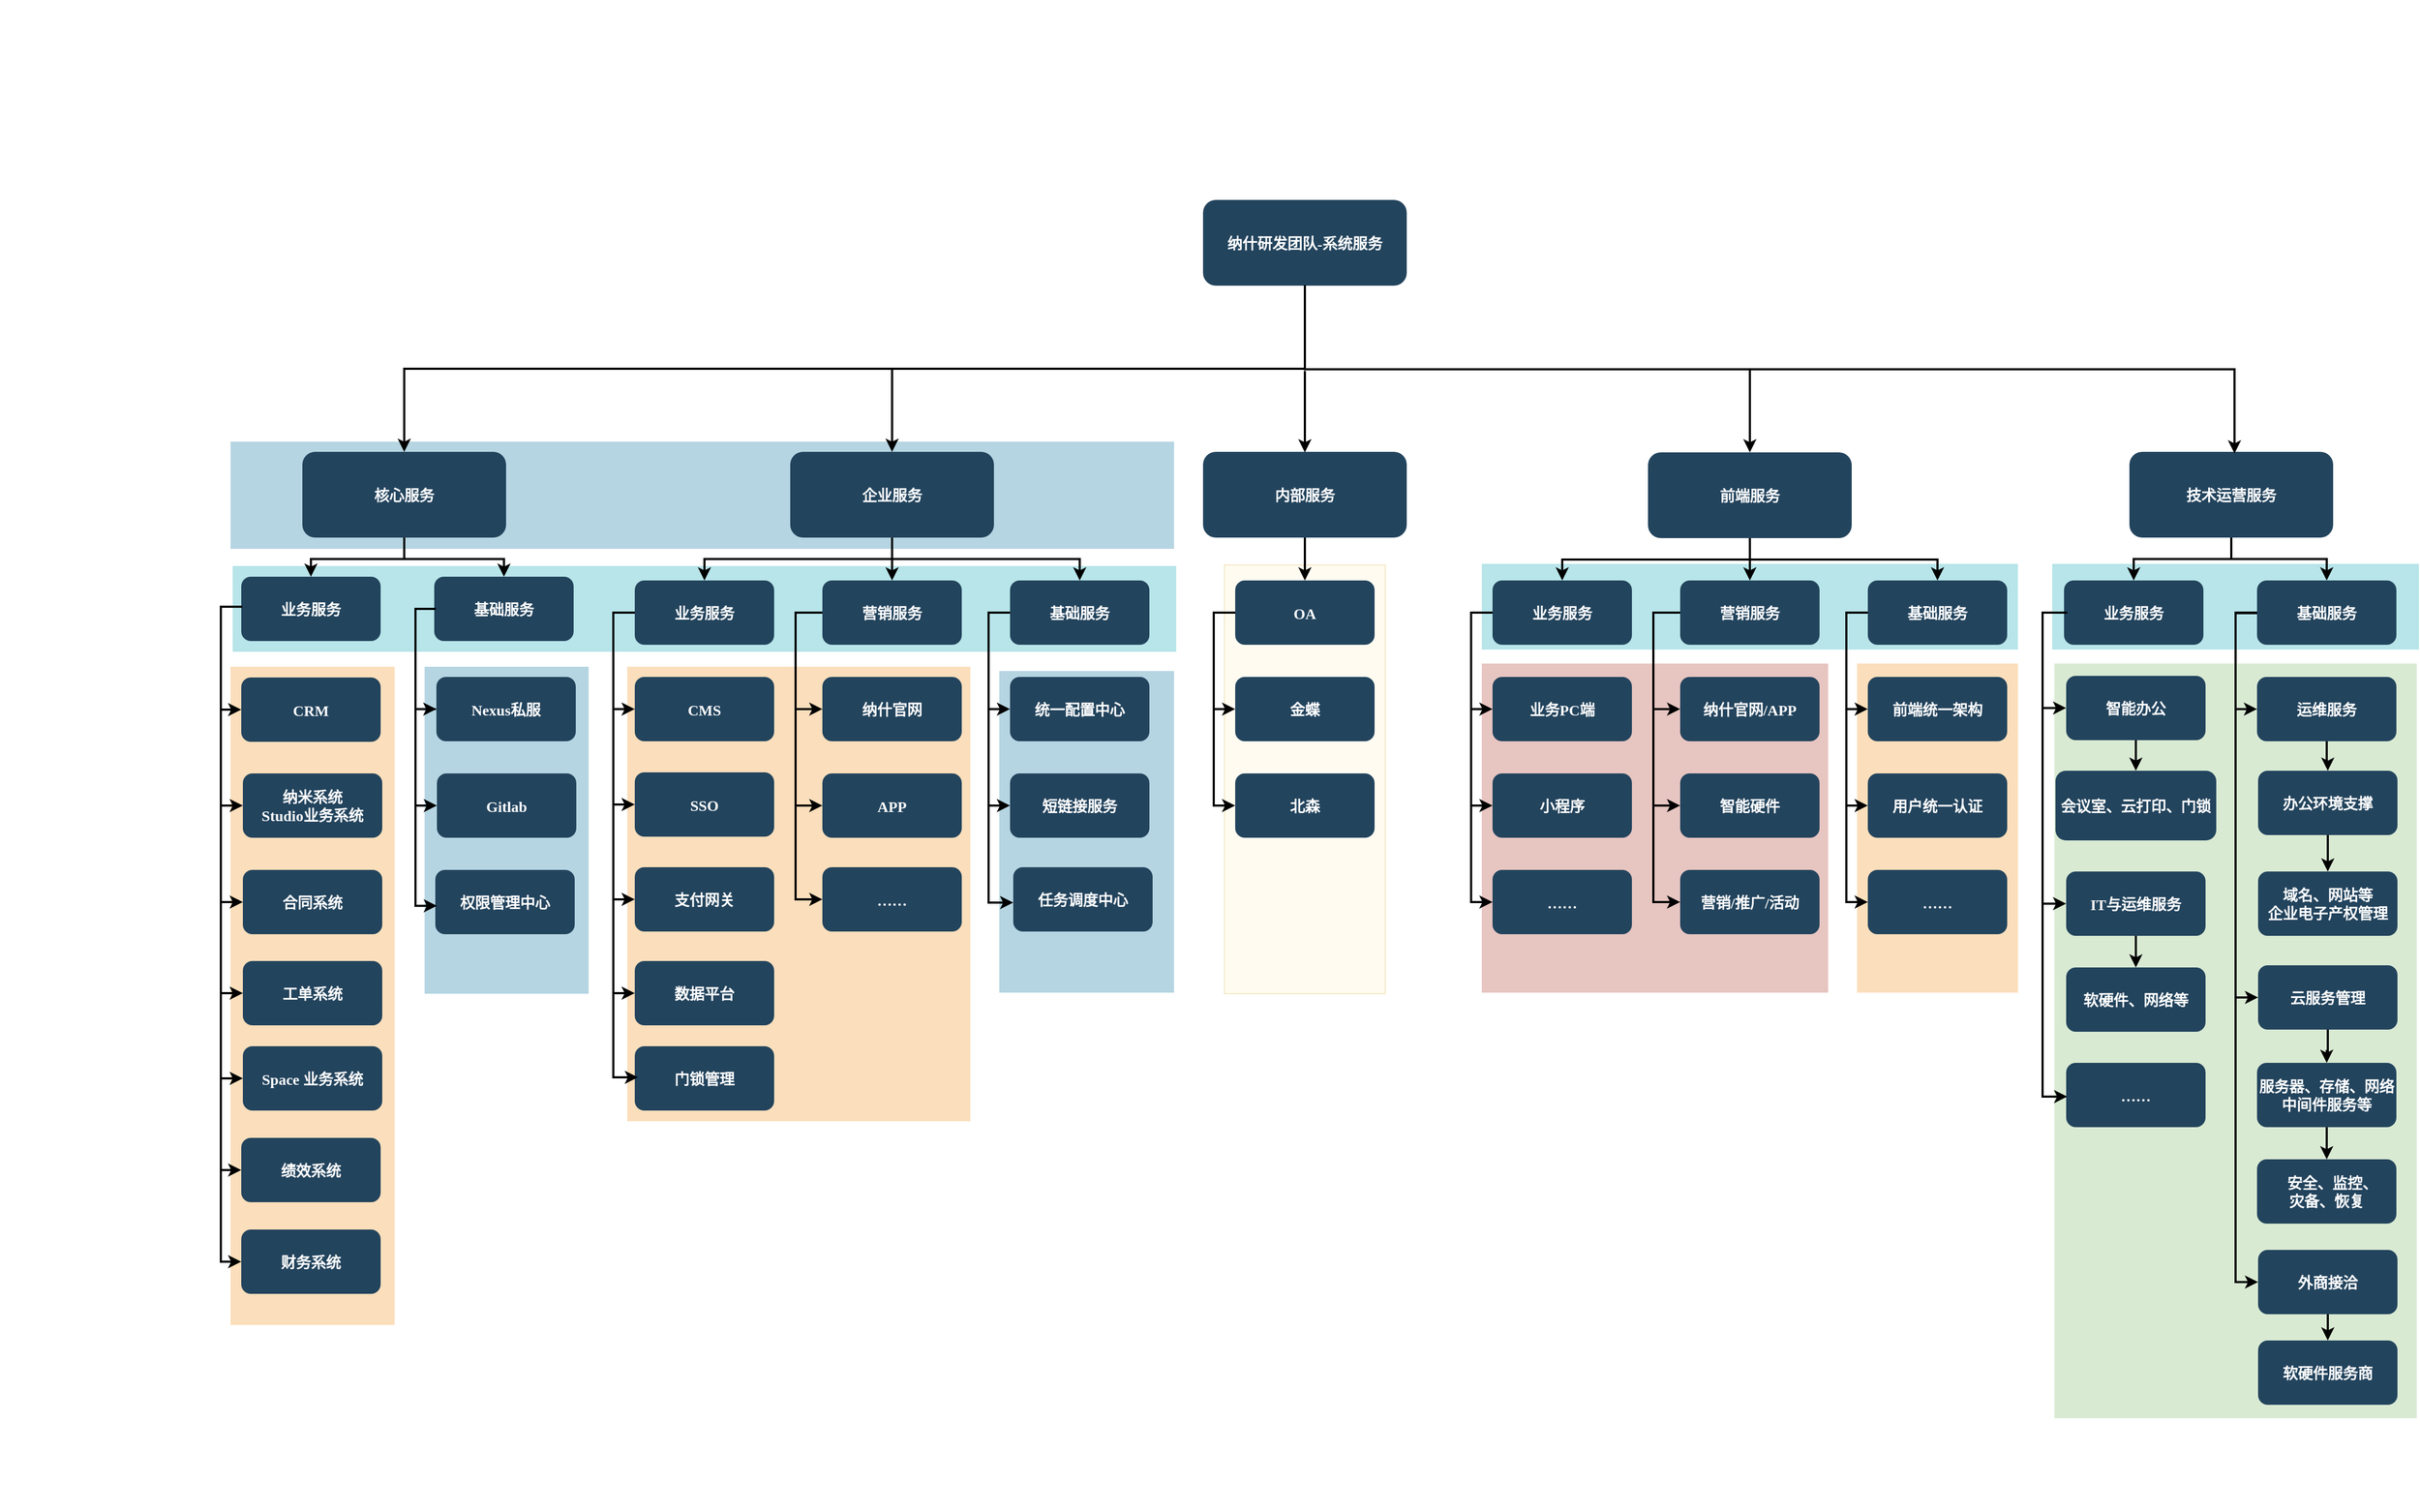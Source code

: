 <mxfile version="12.1.7" type="github" pages="1"><diagram name="Page-1" id="2c0d36ab-eaac-3732-788b-9136903baeff"><mxGraphModel dx="2877.5" dy="1935.5" grid="1" gridSize="10" guides="1" tooltips="1" connect="1" arrows="1" fold="1" page="1" pageScale="1.5" pageWidth="1169" pageHeight="827" background="#ffffff" math="0" shadow="0"><root><mxCell id="0"/><mxCell id="1" parent="0"/><mxCell id="123" value="" style="fillColor=#AE4132;strokeColor=none;opacity=30;" parent="1" vertex="1"><mxGeometry x="1207" y="533" width="323" height="307" as="geometry"/></mxCell><mxCell id="122" value="" style="fillColor=#10739E;strokeColor=none;opacity=30;" parent="1" vertex="1"><mxGeometry x="40" y="326" width="880" height="100" as="geometry"/></mxCell><mxCell id="121" value="" style="fillColor=#F2931E;strokeColor=none;opacity=30;" parent="1" vertex="1"><mxGeometry x="1557" y="533" width="150" height="307" as="geometry"/></mxCell><mxCell id="120" value="" style="fillColor=#fff2cc;strokeColor=#d6b656;opacity=30;" parent="1" vertex="1"><mxGeometry x="967" y="441" width="150" height="400" as="geometry"/></mxCell><mxCell id="118" value="" style="fillColor=#F2931E;strokeColor=none;opacity=30;" parent="1" vertex="1"><mxGeometry x="40" y="536" width="153" height="614" as="geometry"/></mxCell><mxCell id="117" value="" style="fillColor=#F2931E;strokeColor=none;opacity=30;" parent="1" vertex="1"><mxGeometry x="410" y="536" width="320" height="424" as="geometry"/></mxCell><mxCell id="114" value="" style="fillColor=#10739E;strokeColor=none;opacity=30;" parent="1" vertex="1"><mxGeometry x="757" y="540" width="163" height="300" as="geometry"/></mxCell><mxCell id="111" value="" style="fillColor=#D9EAD3;strokeColor=none" parent="1" vertex="1"><mxGeometry x="1741" y="533" width="338" height="704" as="geometry"/></mxCell><mxCell id="110" value="" style="fillColor=#12AAB5;strokeColor=none;opacity=30;" parent="1" vertex="1"><mxGeometry x="1207" y="440" width="500" height="80" as="geometry"/></mxCell><mxCell id="109" value="" style="fillColor=#12AAB5;strokeColor=none;opacity=30;" parent="1" vertex="1"><mxGeometry x="42" y="442" width="880" height="80" as="geometry"/></mxCell><mxCell id="108" value="" style="fillColor=#12AAB5;strokeColor=none;opacity=30;" parent="1" vertex="1"><mxGeometry x="1739" y="440" width="342" height="80" as="geometry"/></mxCell><mxCell id="2" value="纳什研发团队-系统服务" style="rounded=1;fillColor=#23445D;gradientColor=none;strokeColor=none;fontColor=#FFFFFF;fontStyle=1;fontFamily=Tahoma;fontSize=14" parent="1" vertex="1"><mxGeometry x="947" y="100.5" width="190" height="80" as="geometry"/></mxCell><mxCell id="4" value="前端服务" style="rounded=1;fillColor=#23445D;gradientColor=none;strokeColor=none;fontColor=#FFFFFF;fontStyle=1;fontFamily=Tahoma;fontSize=14" parent="1" vertex="1"><mxGeometry x="1362.0" y="336" width="190" height="80" as="geometry"/></mxCell><mxCell id="9" value="" style="edgeStyle=elbowEdgeStyle;elbow=vertical;strokeWidth=2;rounded=0" parent="1" source="2" target="4" edge="1"><mxGeometry x="337" y="215.5" width="100" height="100" as="geometry"><mxPoint x="337" y="315.5" as="sourcePoint"/><mxPoint x="437" y="215.5" as="targetPoint"/></mxGeometry></mxCell><mxCell id="10" value="内部服务" style="rounded=1;fillColor=#23445D;gradientColor=none;strokeColor=none;fontColor=#FFFFFF;fontStyle=1;fontFamily=Tahoma;fontSize=14" parent="1" vertex="1"><mxGeometry x="947" y="335.5" width="190" height="80" as="geometry"/></mxCell><mxCell id="12" value="企业服务" style="rounded=1;fillColor=#23445D;gradientColor=none;strokeColor=none;fontColor=#FFFFFF;fontStyle=1;fontFamily=Tahoma;fontSize=14" parent="1" vertex="1"><mxGeometry x="562.0" y="335.5" width="190" height="80" as="geometry"/></mxCell><mxCell id="6_NMdj25JBLofWKGqe_U-141" style="edgeStyle=orthogonalEdgeStyle;rounded=0;orthogonalLoop=1;jettySize=auto;html=1;entryX=0.5;entryY=0;entryDx=0;entryDy=0;strokeWidth=2;" parent="1" source="13" target="6_NMdj25JBLofWKGqe_U-138" edge="1"><mxGeometry relative="1" as="geometry"/></mxCell><mxCell id="6_NMdj25JBLofWKGqe_U-142" style="edgeStyle=orthogonalEdgeStyle;rounded=0;orthogonalLoop=1;jettySize=auto;html=1;entryX=0.5;entryY=0;entryDx=0;entryDy=0;strokeWidth=2;" parent="1" source="13" target="6_NMdj25JBLofWKGqe_U-139" edge="1"><mxGeometry relative="1" as="geometry"/></mxCell><mxCell id="13" value="核心服务" style="rounded=1;fillColor=#23445D;gradientColor=none;strokeColor=none;fontColor=#FFFFFF;fontStyle=1;fontFamily=Tahoma;fontSize=14" parent="1" vertex="1"><mxGeometry x="107" y="335.5" width="190" height="80" as="geometry"/></mxCell><mxCell id="16" value="CRM" style="rounded=1;fillColor=#23445D;gradientColor=none;strokeColor=none;fontColor=#FFFFFF;fontStyle=1;fontFamily=Tahoma;fontSize=14" parent="1" vertex="1"><mxGeometry x="50" y="546" width="130" height="60" as="geometry"/></mxCell><mxCell id="17" value="纳米系统&#xa;Studio业务系统" style="rounded=1;fillColor=#23445D;gradientColor=none;strokeColor=none;fontColor=#FFFFFF;fontStyle=1;fontFamily=Tahoma;fontSize=14" parent="1" vertex="1"><mxGeometry x="51.5" y="635.5" width="130" height="60" as="geometry"/></mxCell><mxCell id="18" value="合同系统" style="rounded=1;fillColor=#23445D;gradientColor=none;strokeColor=none;fontColor=#FFFFFF;fontStyle=1;fontFamily=Tahoma;fontSize=14" parent="1" vertex="1"><mxGeometry x="51.5" y="725.5" width="130" height="60" as="geometry"/></mxCell><mxCell id="19" value="工单系统" style="rounded=1;fillColor=#23445D;gradientColor=none;strokeColor=none;fontColor=#FFFFFF;fontStyle=1;fontFamily=Tahoma;fontSize=14" parent="1" vertex="1"><mxGeometry x="51.5" y="810.5" width="130" height="60" as="geometry"/></mxCell><mxCell id="20" value="Space 业务系统" style="rounded=1;fillColor=#23445D;gradientColor=none;strokeColor=none;fontColor=#FFFFFF;fontStyle=1;fontFamily=Tahoma;fontSize=14" parent="1" vertex="1"><mxGeometry x="51.5" y="890" width="130" height="60" as="geometry"/></mxCell><mxCell id="25" value="业务服务" style="rounded=1;fillColor=#23445D;gradientColor=none;strokeColor=none;fontColor=#FFFFFF;fontStyle=1;fontFamily=Tahoma;fontSize=14" parent="1" vertex="1"><mxGeometry x="417" y="455.5" width="130" height="60" as="geometry"/></mxCell><mxCell id="26" value="CMS" style="rounded=1;fillColor=#23445D;gradientColor=none;strokeColor=none;fontColor=#FFFFFF;fontStyle=1;fontFamily=Tahoma;fontSize=14" parent="1" vertex="1"><mxGeometry x="417" y="545.5" width="130" height="60" as="geometry"/></mxCell><mxCell id="27" value="SSO" style="rounded=1;fillColor=#23445D;gradientColor=none;strokeColor=none;fontColor=#FFFFFF;fontStyle=1;fontFamily=Tahoma;fontSize=14" parent="1" vertex="1"><mxGeometry x="417" y="634.5" width="130" height="60" as="geometry"/></mxCell><mxCell id="28" value="支付网关" style="rounded=1;fillColor=#23445D;gradientColor=none;strokeColor=none;fontColor=#FFFFFF;fontStyle=1;fontFamily=Tahoma;fontSize=14" parent="1" vertex="1"><mxGeometry x="417" y="723" width="130" height="60" as="geometry"/></mxCell><mxCell id="29" value="营销服务" style="rounded=1;fillColor=#23445D;gradientColor=none;strokeColor=none;fontColor=#FFFFFF;fontStyle=1;fontFamily=Tahoma;fontSize=14" parent="1" vertex="1"><mxGeometry x="592" y="455.5" width="130" height="60" as="geometry"/></mxCell><mxCell id="30" value="纳什官网" style="rounded=1;fillColor=#23445D;gradientColor=none;strokeColor=none;fontColor=#FFFFFF;fontStyle=1;fontFamily=Tahoma;fontSize=14" parent="1" vertex="1"><mxGeometry x="592" y="545.5" width="130" height="60" as="geometry"/></mxCell><mxCell id="31" value="APP" style="rounded=1;fillColor=#23445D;gradientColor=none;strokeColor=none;fontColor=#FFFFFF;fontStyle=1;fontFamily=Tahoma;fontSize=14" parent="1" vertex="1"><mxGeometry x="592" y="635.5" width="130" height="60" as="geometry"/></mxCell><mxCell id="32" value="……" style="rounded=1;fillColor=#23445D;gradientColor=none;strokeColor=none;fontColor=#FFFFFF;fontStyle=1;fontFamily=Tahoma;fontSize=14" parent="1" vertex="1"><mxGeometry x="592" y="723" width="130" height="60" as="geometry"/></mxCell><mxCell id="33" value="基础服务" style="rounded=1;fillColor=#23445D;gradientColor=none;strokeColor=none;fontColor=#FFFFFF;fontStyle=1;fontFamily=Tahoma;fontSize=14" parent="1" vertex="1"><mxGeometry x="767" y="455.5" width="130" height="60" as="geometry"/></mxCell><mxCell id="34" value="统一配置中心" style="rounded=1;fillColor=#23445D;gradientColor=none;strokeColor=none;fontColor=#FFFFFF;fontStyle=1;fontFamily=Tahoma;fontSize=14" parent="1" vertex="1"><mxGeometry x="767" y="545.5" width="130" height="60" as="geometry"/></mxCell><mxCell id="35" value="短链接服务" style="rounded=1;fillColor=#23445D;gradientColor=none;strokeColor=none;fontColor=#FFFFFF;fontStyle=1;fontFamily=Tahoma;fontSize=14" parent="1" vertex="1"><mxGeometry x="767" y="635.5" width="130" height="60" as="geometry"/></mxCell><mxCell id="41" value="OA" style="rounded=1;fillColor=#23445D;gradientColor=none;strokeColor=none;fontColor=#FFFFFF;fontStyle=1;fontFamily=Tahoma;fontSize=14" parent="1" vertex="1"><mxGeometry x="977" y="455.5" width="130" height="60" as="geometry"/></mxCell><mxCell id="42" value="金蝶" style="rounded=1;fillColor=#23445D;gradientColor=none;strokeColor=none;fontColor=#FFFFFF;fontStyle=1;fontFamily=Tahoma;fontSize=14" parent="1" vertex="1"><mxGeometry x="977" y="545.5" width="130" height="60" as="geometry"/></mxCell><mxCell id="43" value="北森" style="rounded=1;fillColor=#23445D;gradientColor=none;strokeColor=none;fontColor=#FFFFFF;fontStyle=1;fontFamily=Tahoma;fontSize=14" parent="1" vertex="1"><mxGeometry x="977" y="635.5" width="130" height="60" as="geometry"/></mxCell><mxCell id="44" value="业务服务" style="rounded=1;fillColor=#23445D;gradientColor=none;strokeColor=none;fontColor=#FFFFFF;fontStyle=1;fontFamily=Tahoma;fontSize=14" parent="1" vertex="1"><mxGeometry x="1217" y="455.5" width="130" height="60" as="geometry"/></mxCell><mxCell id="45" value="业务PC端" style="rounded=1;fillColor=#23445D;gradientColor=none;strokeColor=none;fontColor=#FFFFFF;fontStyle=1;fontFamily=Tahoma;fontSize=14" parent="1" vertex="1"><mxGeometry x="1217" y="545.5" width="130" height="60" as="geometry"/></mxCell><mxCell id="46" value="小程序" style="rounded=1;fillColor=#23445D;gradientColor=none;strokeColor=none;fontColor=#FFFFFF;fontStyle=1;fontFamily=Tahoma;fontSize=14" parent="1" vertex="1"><mxGeometry x="1217" y="635.5" width="130" height="60" as="geometry"/></mxCell><mxCell id="47" value="……" style="rounded=1;fillColor=#23445D;gradientColor=none;strokeColor=none;fontColor=#FFFFFF;fontStyle=1;fontFamily=Tahoma;fontSize=14" parent="1" vertex="1"><mxGeometry x="1217" y="725.5" width="130" height="60" as="geometry"/></mxCell><mxCell id="48" value="营销服务" style="rounded=1;fillColor=#23445D;gradientColor=none;strokeColor=none;fontColor=#FFFFFF;fontStyle=1;fontFamily=Tahoma;fontSize=14" parent="1" vertex="1"><mxGeometry x="1392" y="455.5" width="130" height="60" as="geometry"/></mxCell><mxCell id="49" value="纳什官网/APP" style="rounded=1;fillColor=#23445D;gradientColor=none;strokeColor=none;fontColor=#FFFFFF;fontStyle=1;fontFamily=Tahoma;fontSize=14" parent="1" vertex="1"><mxGeometry x="1392" y="545.5" width="130" height="60" as="geometry"/></mxCell><mxCell id="50" value="智能硬件" style="rounded=1;fillColor=#23445D;gradientColor=none;strokeColor=none;fontColor=#FFFFFF;fontStyle=1;fontFamily=Tahoma;fontSize=14" parent="1" vertex="1"><mxGeometry x="1392" y="635.5" width="130" height="60" as="geometry"/></mxCell><mxCell id="51" value="营销/推广/活动" style="rounded=1;fillColor=#23445D;gradientColor=none;strokeColor=none;fontColor=#FFFFFF;fontStyle=1;fontFamily=Tahoma;fontSize=14" parent="1" vertex="1"><mxGeometry x="1392" y="725.5" width="130" height="60" as="geometry"/></mxCell><mxCell id="52" value="基础服务" style="rounded=1;fillColor=#23445D;gradientColor=none;strokeColor=none;fontColor=#FFFFFF;fontStyle=1;fontFamily=Tahoma;fontSize=14" parent="1" vertex="1"><mxGeometry x="1567" y="455.5" width="130" height="60" as="geometry"/></mxCell><mxCell id="53" value="前端统一架构" style="rounded=1;fillColor=#23445D;gradientColor=none;strokeColor=none;fontColor=#FFFFFF;fontStyle=1;fontFamily=Tahoma;fontSize=14" parent="1" vertex="1"><mxGeometry x="1567" y="545.5" width="130" height="60" as="geometry"/></mxCell><mxCell id="54" value="用户统一认证" style="rounded=1;fillColor=#23445D;gradientColor=none;strokeColor=none;fontColor=#FFFFFF;fontStyle=1;fontFamily=Tahoma;fontSize=14" parent="1" vertex="1"><mxGeometry x="1567" y="635.5" width="130" height="60" as="geometry"/></mxCell><mxCell id="55" value="……" style="rounded=1;fillColor=#23445D;gradientColor=none;strokeColor=none;fontColor=#FFFFFF;fontStyle=1;fontFamily=Tahoma;fontSize=14" parent="1" vertex="1"><mxGeometry x="1567" y="725.5" width="130" height="60" as="geometry"/></mxCell><mxCell id="59" value="" style="edgeStyle=elbowEdgeStyle;elbow=vertical;strokeWidth=2;rounded=0" parent="1" source="2" target="12" edge="1"><mxGeometry x="347" y="225.5" width="100" height="100" as="geometry"><mxPoint x="862.0" y="275.5" as="sourcePoint"/><mxPoint x="1467.0" y="345.5" as="targetPoint"/></mxGeometry></mxCell><mxCell id="61" value="" style="edgeStyle=elbowEdgeStyle;elbow=vertical;strokeWidth=2;rounded=0" parent="1" source="2" target="13" edge="1"><mxGeometry x="-23" y="135.5" width="100" height="100" as="geometry"><mxPoint x="-23" y="235.5" as="sourcePoint"/><mxPoint x="77" y="135.5" as="targetPoint"/></mxGeometry></mxCell><mxCell id="69" value="" style="edgeStyle=elbowEdgeStyle;elbow=horizontal;strokeWidth=2;rounded=0;entryX=0;entryY=0.5;entryDx=0;entryDy=0;" parent="1" target="20" edge="1"><mxGeometry x="-194" y="129" width="100" height="100" as="geometry"><mxPoint x="50" y="480" as="sourcePoint"/><mxPoint x="9.5" y="938" as="targetPoint"/><Array as="points"><mxPoint x="31" y="659"/></Array></mxGeometry></mxCell><mxCell id="70" value="" style="edgeStyle=elbowEdgeStyle;elbow=horizontal;strokeWidth=2;rounded=0" parent="1" source="25" target="26" edge="1"><mxGeometry x="-23" y="135.5" width="100" height="100" as="geometry"><mxPoint x="-23" y="235.5" as="sourcePoint"/><mxPoint x="77" y="135.5" as="targetPoint"/><Array as="points"><mxPoint x="397" y="535.5"/></Array></mxGeometry></mxCell><mxCell id="71" value="" style="edgeStyle=elbowEdgeStyle;elbow=horizontal;strokeWidth=2;rounded=0" parent="1" source="25" target="27" edge="1"><mxGeometry x="-23" y="135.5" width="100" height="100" as="geometry"><mxPoint x="-23" y="235.5" as="sourcePoint"/><mxPoint x="77" y="135.5" as="targetPoint"/><Array as="points"><mxPoint x="397" y="575.5"/></Array></mxGeometry></mxCell><mxCell id="72" value="" style="edgeStyle=elbowEdgeStyle;elbow=horizontal;strokeWidth=2;rounded=0;entryX=0;entryY=0.5;entryDx=0;entryDy=0;" parent="1" source="25" target="6_NMdj25JBLofWKGqe_U-133" edge="1"><mxGeometry x="-23" y="135.5" width="100" height="100" as="geometry"><mxPoint x="-23" y="235.5" as="sourcePoint"/><mxPoint x="77" y="135.5" as="targetPoint"/><Array as="points"><mxPoint x="397" y="615.5"/></Array></mxGeometry></mxCell><mxCell id="73" value="" style="edgeStyle=elbowEdgeStyle;elbow=horizontal;strokeWidth=2;rounded=0" parent="1" source="29" target="30" edge="1"><mxGeometry x="-23" y="135.5" width="100" height="100" as="geometry"><mxPoint x="-23" y="235.5" as="sourcePoint"/><mxPoint x="77" y="135.5" as="targetPoint"/><Array as="points"><mxPoint x="567" y="535.5"/></Array></mxGeometry></mxCell><mxCell id="74" value="" style="edgeStyle=elbowEdgeStyle;elbow=horizontal;strokeWidth=2;rounded=0" parent="1" source="29" target="31" edge="1"><mxGeometry x="-23" y="135.5" width="100" height="100" as="geometry"><mxPoint x="-23" y="235.5" as="sourcePoint"/><mxPoint x="77" y="135.5" as="targetPoint"/><Array as="points"><mxPoint x="567" y="575.5"/></Array></mxGeometry></mxCell><mxCell id="75" value="" style="edgeStyle=elbowEdgeStyle;elbow=horizontal;strokeWidth=2;rounded=0" parent="1" source="29" target="32" edge="1"><mxGeometry x="-23" y="135.5" width="100" height="100" as="geometry"><mxPoint x="-23" y="235.5" as="sourcePoint"/><mxPoint x="77" y="135.5" as="targetPoint"/><Array as="points"><mxPoint x="567" y="615.5"/></Array></mxGeometry></mxCell><mxCell id="76" value="" style="edgeStyle=elbowEdgeStyle;elbow=horizontal;strokeWidth=2;rounded=0" parent="1" source="33" target="34" edge="1"><mxGeometry x="-23" y="135.5" width="100" height="100" as="geometry"><mxPoint x="-23" y="235.5" as="sourcePoint"/><mxPoint x="77" y="135.5" as="targetPoint"/><Array as="points"><mxPoint x="747" y="535.5"/></Array></mxGeometry></mxCell><mxCell id="77" value="" style="edgeStyle=elbowEdgeStyle;elbow=horizontal;strokeWidth=2;rounded=0" parent="1" source="33" target="35" edge="1"><mxGeometry x="-23" y="135.5" width="100" height="100" as="geometry"><mxPoint x="-23" y="235.5" as="sourcePoint"/><mxPoint x="77" y="135.5" as="targetPoint"/><Array as="points"><mxPoint x="747" y="575.5"/></Array></mxGeometry></mxCell><mxCell id="82" value="" style="edgeStyle=elbowEdgeStyle;elbow=horizontal;strokeWidth=2;rounded=0" parent="1" source="41" target="42" edge="1"><mxGeometry x="-23" y="135.5" width="100" height="100" as="geometry"><mxPoint x="-23" y="235.5" as="sourcePoint"/><mxPoint x="77" y="135.5" as="targetPoint"/><Array as="points"><mxPoint x="957" y="535.5"/></Array></mxGeometry></mxCell><mxCell id="83" value="" style="edgeStyle=elbowEdgeStyle;elbow=horizontal;strokeWidth=2;rounded=0" parent="1" source="41" target="43" edge="1"><mxGeometry x="-23" y="135.5" width="100" height="100" as="geometry"><mxPoint x="-23" y="235.5" as="sourcePoint"/><mxPoint x="77" y="135.5" as="targetPoint"/><Array as="points"><mxPoint x="957" y="585.5"/></Array></mxGeometry></mxCell><mxCell id="84" value="" style="edgeStyle=elbowEdgeStyle;elbow=horizontal;strokeWidth=2;rounded=0;entryX=0;entryY=0.5;entryDx=0;entryDy=0;" parent="1" source="44" target="45" edge="1"><mxGeometry x="-23" y="135.5" width="100" height="100" as="geometry"><mxPoint x="-23" y="235.5" as="sourcePoint"/><mxPoint x="77" y="135.5" as="targetPoint"/><Array as="points"><mxPoint x="1197" y="545.5"/></Array></mxGeometry></mxCell><mxCell id="85" value="" style="edgeStyle=elbowEdgeStyle;elbow=horizontal;strokeWidth=2;rounded=0" parent="1" source="44" target="46" edge="1"><mxGeometry x="-23" y="135.5" width="100" height="100" as="geometry"><mxPoint x="-23" y="235.5" as="sourcePoint"/><mxPoint x="77" y="135.5" as="targetPoint"/><Array as="points"><mxPoint x="1197" y="575.5"/></Array></mxGeometry></mxCell><mxCell id="86" value="" style="edgeStyle=elbowEdgeStyle;elbow=horizontal;strokeWidth=2;rounded=0" parent="1" source="44" target="47" edge="1"><mxGeometry x="-23" y="135.5" width="100" height="100" as="geometry"><mxPoint x="-23" y="235.5" as="sourcePoint"/><mxPoint x="77" y="135.5" as="targetPoint"/><Array as="points"><mxPoint x="1197" y="625.5"/></Array></mxGeometry></mxCell><mxCell id="87" value="" style="edgeStyle=elbowEdgeStyle;elbow=horizontal;strokeWidth=2;rounded=0" parent="1" source="48" target="49" edge="1"><mxGeometry x="-23" y="135.5" width="100" height="100" as="geometry"><mxPoint x="-23" y="235.5" as="sourcePoint"/><mxPoint x="77" y="135.5" as="targetPoint"/><Array as="points"><mxPoint x="1367" y="535.5"/></Array></mxGeometry></mxCell><mxCell id="88" value="" style="edgeStyle=elbowEdgeStyle;elbow=horizontal;strokeWidth=2;rounded=0" parent="1" source="48" target="50" edge="1"><mxGeometry x="-23" y="135.5" width="100" height="100" as="geometry"><mxPoint x="-23" y="235.5" as="sourcePoint"/><mxPoint x="77" y="135.5" as="targetPoint"/><Array as="points"><mxPoint x="1367" y="595.5"/></Array></mxGeometry></mxCell><mxCell id="89" value="" style="edgeStyle=elbowEdgeStyle;elbow=horizontal;strokeWidth=2;rounded=0" parent="1" source="48" target="51" edge="1"><mxGeometry x="-23" y="135.5" width="100" height="100" as="geometry"><mxPoint x="-23" y="235.5" as="sourcePoint"/><mxPoint x="77" y="135.5" as="targetPoint"/><Array as="points"><mxPoint x="1367" y="625.5"/></Array></mxGeometry></mxCell><mxCell id="90" value="" style="edgeStyle=elbowEdgeStyle;elbow=horizontal;strokeWidth=2;rounded=0" parent="1" source="52" target="53" edge="1"><mxGeometry x="-23" y="135.5" width="100" height="100" as="geometry"><mxPoint x="-23" y="235.5" as="sourcePoint"/><mxPoint x="77" y="135.5" as="targetPoint"/><Array as="points"><mxPoint x="1547" y="535.5"/></Array></mxGeometry></mxCell><mxCell id="91" value="" style="edgeStyle=elbowEdgeStyle;elbow=horizontal;strokeWidth=2;rounded=0" parent="1" source="52" target="54" edge="1"><mxGeometry x="-23" y="135.5" width="100" height="100" as="geometry"><mxPoint x="-23" y="235.5" as="sourcePoint"/><mxPoint x="77" y="135.5" as="targetPoint"/><Array as="points"><mxPoint x="1547" y="575.5"/></Array></mxGeometry></mxCell><mxCell id="92" value="" style="edgeStyle=elbowEdgeStyle;elbow=horizontal;strokeWidth=2;rounded=0" parent="1" source="52" target="55" edge="1"><mxGeometry x="-23" y="135.5" width="100" height="100" as="geometry"><mxPoint x="-23" y="235.5" as="sourcePoint"/><mxPoint x="77" y="135.5" as="targetPoint"/><Array as="points"><mxPoint x="1547" y="625.5"/></Array></mxGeometry></mxCell><mxCell id="100" value="" style="edgeStyle=elbowEdgeStyle;elbow=vertical;strokeWidth=2;rounded=0" parent="1" source="12" target="25" edge="1"><mxGeometry x="-23" y="135.5" width="100" height="100" as="geometry"><mxPoint x="-23" y="235.5" as="sourcePoint"/><mxPoint x="77" y="135.5" as="targetPoint"/></mxGeometry></mxCell><mxCell id="101" value="" style="edgeStyle=elbowEdgeStyle;elbow=vertical;strokeWidth=2;rounded=0" parent="1" source="12" target="29" edge="1"><mxGeometry x="-23" y="135.5" width="100" height="100" as="geometry"><mxPoint x="-23" y="235.5" as="sourcePoint"/><mxPoint x="77" y="135.5" as="targetPoint"/></mxGeometry></mxCell><mxCell id="102" value="" style="edgeStyle=elbowEdgeStyle;elbow=vertical;strokeWidth=2;rounded=0" parent="1" source="12" target="33" edge="1"><mxGeometry x="-23" y="135.5" width="100" height="100" as="geometry"><mxPoint x="-23" y="235.5" as="sourcePoint"/><mxPoint x="77" y="135.5" as="targetPoint"/></mxGeometry></mxCell><mxCell id="103" value="" style="edgeStyle=elbowEdgeStyle;elbow=vertical;strokeWidth=2;rounded=0" parent="1" source="10" target="41" edge="1"><mxGeometry x="-23" y="135.5" width="100" height="100" as="geometry"><mxPoint x="-23" y="235.5" as="sourcePoint"/><mxPoint x="77" y="135.5" as="targetPoint"/></mxGeometry></mxCell><mxCell id="104" value="" style="edgeStyle=elbowEdgeStyle;elbow=vertical;strokeWidth=2;rounded=0" parent="1" source="4" target="48" edge="1"><mxGeometry x="-23" y="135.5" width="100" height="100" as="geometry"><mxPoint x="-23" y="235.5" as="sourcePoint"/><mxPoint x="77" y="135.5" as="targetPoint"/></mxGeometry></mxCell><mxCell id="105" value="" style="edgeStyle=elbowEdgeStyle;elbow=vertical;strokeWidth=2;rounded=0" parent="1" source="4" target="44" edge="1"><mxGeometry x="-23" y="135.5" width="100" height="100" as="geometry"><mxPoint x="-23" y="235.5" as="sourcePoint"/><mxPoint x="77" y="135.5" as="targetPoint"/></mxGeometry></mxCell><mxCell id="106" value="" style="edgeStyle=elbowEdgeStyle;elbow=vertical;strokeWidth=2;rounded=0" parent="1" source="4" target="52" edge="1"><mxGeometry x="-23" y="135.5" width="100" height="100" as="geometry"><mxPoint x="-23" y="235.5" as="sourcePoint"/><mxPoint x="77" y="135.5" as="targetPoint"/></mxGeometry></mxCell><mxCell id="6_NMdj25JBLofWKGqe_U-128" value="" style="edgeStyle=elbowEdgeStyle;elbow=vertical;strokeWidth=2;rounded=0;" parent="1" edge="1"><mxGeometry x="357" y="235.5" width="100" height="100" as="geometry"><mxPoint x="1042" y="260" as="sourcePoint"/><mxPoint x="1042" y="336" as="targetPoint"/></mxGeometry></mxCell><mxCell id="6_NMdj25JBLofWKGqe_U-183" style="edgeStyle=orthogonalEdgeStyle;rounded=0;orthogonalLoop=1;jettySize=auto;html=1;exitX=0.5;exitY=1;exitDx=0;exitDy=0;entryX=0.5;entryY=0;entryDx=0;entryDy=0;strokeWidth=2;" parent="1" source="6_NMdj25JBLofWKGqe_U-130" target="6_NMdj25JBLofWKGqe_U-181" edge="1"><mxGeometry relative="1" as="geometry"/></mxCell><mxCell id="6_NMdj25JBLofWKGqe_U-184" style="edgeStyle=orthogonalEdgeStyle;rounded=0;orthogonalLoop=1;jettySize=auto;html=1;entryX=0.5;entryY=0;entryDx=0;entryDy=0;strokeWidth=2;" parent="1" source="6_NMdj25JBLofWKGqe_U-130" target="6_NMdj25JBLofWKGqe_U-182" edge="1"><mxGeometry relative="1" as="geometry"/></mxCell><mxCell id="6_NMdj25JBLofWKGqe_U-130" value="技术运营服务" style="rounded=1;fillColor=#23445D;gradientColor=none;strokeColor=none;fontColor=#FFFFFF;fontStyle=1;fontFamily=Tahoma;fontSize=14" parent="1" vertex="1"><mxGeometry x="1811.0" y="335.5" width="190" height="80" as="geometry"/></mxCell><mxCell id="6_NMdj25JBLofWKGqe_U-132" value="绩效系统" style="rounded=1;fillColor=#23445D;gradientColor=none;strokeColor=none;fontColor=#FFFFFF;fontStyle=1;fontFamily=Tahoma;fontSize=14" parent="1" vertex="1"><mxGeometry x="50" y="975.5" width="130" height="60" as="geometry"/></mxCell><mxCell id="6_NMdj25JBLofWKGqe_U-133" value="数据平台" style="rounded=1;fillColor=#23445D;gradientColor=none;strokeColor=none;fontColor=#FFFFFF;fontStyle=1;fontFamily=Tahoma;fontSize=14" parent="1" vertex="1"><mxGeometry x="417" y="810.5" width="130" height="60" as="geometry"/></mxCell><mxCell id="6_NMdj25JBLofWKGqe_U-135" value="" style="edgeStyle=elbowEdgeStyle;elbow=horizontal;strokeWidth=2;rounded=0;entryX=0;entryY=0.5;entryDx=0;entryDy=0;" parent="1" target="28" edge="1"><mxGeometry x="-23" y="135.5" width="100" height="100" as="geometry"><mxPoint x="397" y="490" as="sourcePoint"/><mxPoint x="417" y="575.5" as="targetPoint"/><Array as="points"><mxPoint x="397" y="535.5"/></Array></mxGeometry></mxCell><mxCell id="6_NMdj25JBLofWKGqe_U-138" value="业务服务" style="rounded=1;fillColor=#23445D;gradientColor=none;strokeColor=none;fontColor=#FFFFFF;fontStyle=1;fontFamily=Tahoma;fontSize=14" parent="1" vertex="1"><mxGeometry x="50" y="452" width="130" height="60" as="geometry"/></mxCell><mxCell id="6_NMdj25JBLofWKGqe_U-139" value="基础服务" style="rounded=1;fillColor=#23445D;gradientColor=none;strokeColor=none;fontColor=#FFFFFF;fontStyle=1;fontFamily=Tahoma;fontSize=14" parent="1" vertex="1"><mxGeometry x="230" y="452" width="130" height="60" as="geometry"/></mxCell><mxCell id="6_NMdj25JBLofWKGqe_U-140" value="" style="fillColor=#10739E;strokeColor=none;opacity=30;" parent="1" vertex="1"><mxGeometry x="221" y="536" width="153" height="305" as="geometry"/></mxCell><mxCell id="6_NMdj25JBLofWKGqe_U-146" value="Nexus私服" style="rounded=1;fillColor=#23445D;gradientColor=none;strokeColor=none;fontColor=#FFFFFF;fontStyle=1;fontFamily=Tahoma;fontSize=14" parent="1" vertex="1"><mxGeometry x="232" y="545.5" width="130" height="60" as="geometry"/></mxCell><mxCell id="6_NMdj25JBLofWKGqe_U-147" value="Gitlab" style="rounded=1;fillColor=#23445D;gradientColor=none;strokeColor=none;fontColor=#FFFFFF;fontStyle=1;fontFamily=Tahoma;fontSize=14" parent="1" vertex="1"><mxGeometry x="232.5" y="635.5" width="130" height="60" as="geometry"/></mxCell><mxCell id="6_NMdj25JBLofWKGqe_U-148" value="门锁管理" style="rounded=1;fillColor=#23445D;gradientColor=none;strokeColor=none;fontColor=#FFFFFF;fontStyle=1;fontFamily=Tahoma;fontSize=14" parent="1" vertex="1"><mxGeometry x="417" y="890" width="130" height="60" as="geometry"/></mxCell><mxCell id="6_NMdj25JBLofWKGqe_U-150" value="" style="edgeStyle=elbowEdgeStyle;elbow=horizontal;strokeWidth=2;rounded=0;" parent="1" edge="1"><mxGeometry x="-16" y="144.5" width="100" height="100" as="geometry"><mxPoint x="397" y="486" as="sourcePoint"/><mxPoint x="420" y="919" as="targetPoint"/><Array as="points"><mxPoint x="397" y="619"/><mxPoint x="404" y="624.5"/></Array></mxGeometry></mxCell><mxCell id="6_NMdj25JBLofWKGqe_U-154" value="" style="edgeStyle=elbowEdgeStyle;elbow=horizontal;strokeWidth=2;rounded=0;entryX=0;entryY=0.5;entryDx=0;entryDy=0;" parent="1" target="19" edge="1"><mxGeometry x="-202" y="85.5" width="100" height="100" as="geometry"><mxPoint x="51" y="480" as="sourcePoint"/><mxPoint x="9.5" y="848" as="targetPoint"/><Array as="points"><mxPoint x="31" y="464.5"/><mxPoint x="61" y="744.5"/><mxPoint x="-8" y="424.5"/><mxPoint x="23" y="744.5"/><mxPoint x="23" y="615.5"/></Array></mxGeometry></mxCell><mxCell id="6_NMdj25JBLofWKGqe_U-156" value="" style="edgeStyle=elbowEdgeStyle;elbow=horizontal;strokeWidth=2;rounded=0;entryX=0;entryY=0.5;entryDx=0;entryDy=0;" parent="1" target="18" edge="1"><mxGeometry x="-202" y="129" width="100" height="100" as="geometry"><mxPoint x="40" y="480" as="sourcePoint"/><mxPoint x="9.5" y="758" as="targetPoint"/><Array as="points"><mxPoint x="31" y="778"/><mxPoint x="31" y="508"/><mxPoint x="61" y="788"/><mxPoint x="-8" y="468"/><mxPoint x="23" y="788"/><mxPoint x="23" y="659"/></Array></mxGeometry></mxCell><mxCell id="6_NMdj25JBLofWKGqe_U-157" value="" style="edgeStyle=elbowEdgeStyle;elbow=horizontal;strokeWidth=2;rounded=0;entryX=0;entryY=0.5;entryDx=0;entryDy=0;" parent="1" target="6_NMdj25JBLofWKGqe_U-132" edge="1"><mxGeometry x="-202" y="129" width="100" height="100" as="geometry"><mxPoint x="40" y="480" as="sourcePoint"/><mxPoint x="9.5" y="1023" as="targetPoint"/><Array as="points"><mxPoint x="31" y="778"/><mxPoint x="31" y="508"/><mxPoint x="61" y="788"/><mxPoint x="-8" y="468"/><mxPoint x="23" y="788"/><mxPoint x="23" y="659"/></Array></mxGeometry></mxCell><mxCell id="6_NMdj25JBLofWKGqe_U-158" value="" style="edgeStyle=elbowEdgeStyle;elbow=horizontal;strokeWidth=2;rounded=0;entryX=0;entryY=0.5;entryDx=0;entryDy=0;" parent="1" target="17" edge="1"><mxGeometry x="-202" y="128.5" width="100" height="100" as="geometry"><mxPoint x="31" y="480" as="sourcePoint"/><mxPoint x="9.5" y="668" as="targetPoint"/><Array as="points"><mxPoint x="31" y="480"/><mxPoint x="31" y="480"/><mxPoint x="31" y="777.5"/><mxPoint x="31" y="507.5"/><mxPoint x="61" y="787.5"/><mxPoint x="-8" y="467.5"/><mxPoint x="23" y="787.5"/><mxPoint x="23" y="658.5"/></Array></mxGeometry></mxCell><mxCell id="6_NMdj25JBLofWKGqe_U-163" value="" style="edgeStyle=elbowEdgeStyle;elbow=horizontal;strokeWidth=2;rounded=0;entryX=0;entryY=0.5;entryDx=0;entryDy=0;" parent="1" target="16" edge="1"><mxGeometry x="-202" y="128.5" width="100" height="100" as="geometry"><mxPoint x="31" y="480" as="sourcePoint"/><mxPoint x="9.5" y="578" as="targetPoint"/><Array as="points"><mxPoint x="31" y="777.5"/><mxPoint x="31" y="507.5"/><mxPoint x="61" y="787.5"/><mxPoint x="-8" y="467.5"/><mxPoint x="23" y="787.5"/><mxPoint x="23" y="658.5"/></Array></mxGeometry></mxCell><mxCell id="6_NMdj25JBLofWKGqe_U-168" value="" style="edgeStyle=elbowEdgeStyle;elbow=horizontal;strokeWidth=2;rounded=0;entryX=0;entryY=0.5;entryDx=0;entryDy=0;" parent="1" target="6_NMdj25JBLofWKGqe_U-147" edge="1"><mxGeometry x="-20.5" y="130.5" width="100" height="100" as="geometry"><mxPoint x="231.5" y="482" as="sourcePoint"/><mxPoint x="232" y="672" as="targetPoint"/><Array as="points"><mxPoint x="212.5" y="779.5"/><mxPoint x="212.5" y="509.5"/><mxPoint x="242.5" y="789.5"/><mxPoint x="173.5" y="469.5"/><mxPoint x="204.5" y="789.5"/><mxPoint x="204.5" y="660.5"/></Array></mxGeometry></mxCell><mxCell id="6_NMdj25JBLofWKGqe_U-169" value="" style="edgeStyle=elbowEdgeStyle;elbow=horizontal;strokeWidth=2;rounded=0;entryX=0;entryY=0.5;entryDx=0;entryDy=0;" parent="1" target="6_NMdj25JBLofWKGqe_U-146" edge="1"><mxGeometry x="-20.5" y="130.5" width="100" height="100" as="geometry"><mxPoint x="212.5" y="482" as="sourcePoint"/><mxPoint x="240" y="590" as="targetPoint"/><Array as="points"><mxPoint x="212.5" y="779.5"/><mxPoint x="212.5" y="509.5"/><mxPoint x="242.5" y="789.5"/><mxPoint x="173.5" y="469.5"/><mxPoint x="204.5" y="789.5"/><mxPoint x="204.5" y="660.5"/></Array></mxGeometry></mxCell><mxCell id="6_NMdj25JBLofWKGqe_U-171" value="财务系统" style="rounded=1;fillColor=#23445D;gradientColor=none;strokeColor=none;fontColor=#FFFFFF;fontStyle=1;fontFamily=Tahoma;fontSize=14" parent="1" vertex="1"><mxGeometry x="50" y="1061" width="130" height="60" as="geometry"/></mxCell><mxCell id="6_NMdj25JBLofWKGqe_U-172" value="" style="edgeStyle=elbowEdgeStyle;elbow=horizontal;strokeWidth=2;rounded=0;entryX=0;entryY=0.5;entryDx=0;entryDy=0;" parent="1" edge="1"><mxGeometry x="-202" y="214" width="100" height="100" as="geometry"><mxPoint x="40" y="480" as="sourcePoint"/><mxPoint x="50" y="1091" as="targetPoint"/><Array as="points"><mxPoint x="31" y="863"/><mxPoint x="31" y="593"/><mxPoint x="61" y="873"/><mxPoint x="-8" y="553"/><mxPoint x="23" y="873"/><mxPoint x="23" y="744"/></Array></mxGeometry></mxCell><mxCell id="6_NMdj25JBLofWKGqe_U-173" value="任务调度中心" style="rounded=1;fillColor=#23445D;gradientColor=none;strokeColor=none;fontColor=#FFFFFF;fontStyle=1;fontFamily=Tahoma;fontSize=14" parent="1" vertex="1"><mxGeometry x="770" y="723" width="130" height="60" as="geometry"/></mxCell><mxCell id="6_NMdj25JBLofWKGqe_U-174" value="" style="edgeStyle=elbowEdgeStyle;elbow=horizontal;strokeWidth=2;rounded=0;exitX=0;exitY=0.5;exitDx=0;exitDy=0;" parent="1" source="33" edge="1"><mxGeometry x="-23" y="225.5" width="100" height="100" as="geometry"><mxPoint x="767" y="575.5" as="sourcePoint"/><mxPoint x="770" y="756" as="targetPoint"/><Array as="points"><mxPoint x="747" y="665.5"/></Array></mxGeometry></mxCell><mxCell id="6_NMdj25JBLofWKGqe_U-181" value="业务服务" style="rounded=1;fillColor=#23445D;gradientColor=none;strokeColor=none;fontColor=#FFFFFF;fontStyle=1;fontFamily=Tahoma;fontSize=14" parent="1" vertex="1"><mxGeometry x="1750" y="455.5" width="130" height="60" as="geometry"/></mxCell><mxCell id="6_NMdj25JBLofWKGqe_U-182" value="基础服务" style="rounded=1;fillColor=#23445D;gradientColor=none;strokeColor=none;fontColor=#FFFFFF;fontStyle=1;fontFamily=Tahoma;fontSize=14" parent="1" vertex="1"><mxGeometry x="1930" y="455.5" width="130" height="60" as="geometry"/></mxCell><mxCell id="6_NMdj25JBLofWKGqe_U-214" value="" style="edgeStyle=orthogonalEdgeStyle;rounded=0;orthogonalLoop=1;jettySize=auto;html=1;strokeWidth=2;" parent="1" source="6_NMdj25JBLofWKGqe_U-185" target="6_NMdj25JBLofWKGqe_U-213" edge="1"><mxGeometry relative="1" as="geometry"/></mxCell><mxCell id="6_NMdj25JBLofWKGqe_U-185" value="运维服务" style="rounded=1;fillColor=#23445D;gradientColor=none;strokeColor=none;fontColor=#FFFFFF;fontStyle=1;fontFamily=Tahoma;fontSize=14" parent="1" vertex="1"><mxGeometry x="1930" y="545.5" width="130" height="60" as="geometry"/></mxCell><mxCell id="6_NMdj25JBLofWKGqe_U-216" value="" style="edgeStyle=orthogonalEdgeStyle;rounded=0;orthogonalLoop=1;jettySize=auto;html=1;strokeWidth=2;" parent="1" source="6_NMdj25JBLofWKGqe_U-213" target="6_NMdj25JBLofWKGqe_U-215" edge="1"><mxGeometry relative="1" as="geometry"/></mxCell><mxCell id="6_NMdj25JBLofWKGqe_U-213" value="办公环境支撑" style="rounded=1;fillColor=#23445D;gradientColor=none;strokeColor=none;fontColor=#FFFFFF;fontStyle=1;fontFamily=Tahoma;fontSize=14" parent="1" vertex="1"><mxGeometry x="1931" y="633" width="130" height="60" as="geometry"/></mxCell><mxCell id="6_NMdj25JBLofWKGqe_U-215" value="域名、网站等&#xa;企业电子产权管理" style="rounded=1;fillColor=#23445D;gradientColor=none;strokeColor=none;fontColor=#FFFFFF;fontStyle=1;fontFamily=Tahoma;fontSize=14" parent="1" vertex="1"><mxGeometry x="1931" y="727" width="130" height="60" as="geometry"/></mxCell><mxCell id="6_NMdj25JBLofWKGqe_U-205" value="" style="edgeStyle=orthogonalEdgeStyle;rounded=0;orthogonalLoop=1;jettySize=auto;html=1;strokeWidth=2;" parent="1" source="6_NMdj25JBLofWKGqe_U-186" target="6_NMdj25JBLofWKGqe_U-187" edge="1"><mxGeometry relative="1" as="geometry"/></mxCell><mxCell id="6_NMdj25JBLofWKGqe_U-186" value="云服务管理" style="rounded=1;fillColor=#23445D;gradientColor=none;strokeColor=none;fontColor=#FFFFFF;fontStyle=1;fontFamily=Tahoma;fontSize=14" parent="1" vertex="1"><mxGeometry x="1931" y="814.5" width="130" height="60" as="geometry"/></mxCell><mxCell id="6_NMdj25JBLofWKGqe_U-206" value="" style="edgeStyle=orthogonalEdgeStyle;rounded=0;orthogonalLoop=1;jettySize=auto;html=1;strokeWidth=2;" parent="1" source="6_NMdj25JBLofWKGqe_U-187" target="6_NMdj25JBLofWKGqe_U-188" edge="1"><mxGeometry relative="1" as="geometry"/></mxCell><mxCell id="6_NMdj25JBLofWKGqe_U-187" value="服务器、存储、网络&#xa;中间件服务等" style="rounded=1;fillColor=#23445D;gradientColor=none;strokeColor=none;fontColor=#FFFFFF;fontStyle=1;fontFamily=Tahoma;fontSize=14" parent="1" vertex="1"><mxGeometry x="1930" y="905.5" width="130" height="60" as="geometry"/></mxCell><mxCell id="6_NMdj25JBLofWKGqe_U-188" value="   安全、监控、&#xa;灾备、恢复" style="rounded=1;fillColor=#23445D;gradientColor=none;strokeColor=none;fontColor=#FFFFFF;fontStyle=1;fontFamily=Tahoma;fontSize=14" parent="1" vertex="1"><mxGeometry x="1930" y="995.5" width="130" height="60" as="geometry"/></mxCell><mxCell id="6_NMdj25JBLofWKGqe_U-209" value="" style="edgeStyle=orthogonalEdgeStyle;rounded=0;orthogonalLoop=1;jettySize=auto;html=1;strokeWidth=2;" parent="1" source="6_NMdj25JBLofWKGqe_U-189" target="6_NMdj25JBLofWKGqe_U-208" edge="1"><mxGeometry relative="1" as="geometry"/></mxCell><mxCell id="6_NMdj25JBLofWKGqe_U-189" value="外商接洽" style="rounded=1;fillColor=#23445D;gradientColor=none;strokeColor=none;fontColor=#FFFFFF;fontStyle=1;fontFamily=Tahoma;fontSize=14" parent="1" vertex="1"><mxGeometry x="1931" y="1080" width="130" height="60" as="geometry"/></mxCell><mxCell id="6_NMdj25JBLofWKGqe_U-190" value="" style="edgeStyle=elbowEdgeStyle;elbow=horizontal;strokeWidth=2;rounded=0;entryX=0;entryY=0.5;entryDx=0;entryDy=0;exitX=0;exitY=0.5;exitDx=0;exitDy=0;" parent="1" source="6_NMdj25JBLofWKGqe_U-182" target="6_NMdj25JBLofWKGqe_U-189" edge="1"><mxGeometry x="341" y="336.5" width="100" height="100" as="geometry"><mxPoint x="1931" y="686.5" as="sourcePoint"/><mxPoint x="1931" y="1226.5" as="targetPoint"/><Array as="points"><mxPoint x="1910" y="910"/><mxPoint x="1911" y="966.5"/></Array></mxGeometry></mxCell><mxCell id="6_NMdj25JBLofWKGqe_U-197" value="" style="edgeStyle=orthogonalEdgeStyle;rounded=0;orthogonalLoop=1;jettySize=auto;html=1;strokeWidth=2;" parent="1" source="6_NMdj25JBLofWKGqe_U-191" target="6_NMdj25JBLofWKGqe_U-192" edge="1"><mxGeometry relative="1" as="geometry"/></mxCell><mxCell id="6_NMdj25JBLofWKGqe_U-191" value="智能办公" style="rounded=1;fillColor=#23445D;gradientColor=none;strokeColor=none;fontColor=#FFFFFF;fontStyle=1;fontFamily=Tahoma;fontSize=14" parent="1" vertex="1"><mxGeometry x="1752" y="544.5" width="130" height="60" as="geometry"/></mxCell><mxCell id="6_NMdj25JBLofWKGqe_U-192" value="会议室、云打印、门锁" style="rounded=1;fillColor=#23445D;gradientColor=none;strokeColor=none;fontColor=#FFFFFF;fontStyle=1;fontFamily=Tahoma;fontSize=14" parent="1" vertex="1"><mxGeometry x="1742" y="633" width="150" height="65" as="geometry"/></mxCell><mxCell id="6_NMdj25JBLofWKGqe_U-203" value="" style="edgeStyle=orthogonalEdgeStyle;rounded=0;orthogonalLoop=1;jettySize=auto;html=1;strokeWidth=2;" parent="1" source="6_NMdj25JBLofWKGqe_U-193" target="6_NMdj25JBLofWKGqe_U-194" edge="1"><mxGeometry relative="1" as="geometry"/></mxCell><mxCell id="6_NMdj25JBLofWKGqe_U-193" value="IT与运维服务" style="rounded=1;fillColor=#23445D;gradientColor=none;strokeColor=none;fontColor=#FFFFFF;fontStyle=1;fontFamily=Tahoma;fontSize=14" parent="1" vertex="1"><mxGeometry x="1752" y="727.0" width="130" height="60" as="geometry"/></mxCell><mxCell id="6_NMdj25JBLofWKGqe_U-194" value="软硬件、网络等" style="rounded=1;fillColor=#23445D;gradientColor=none;strokeColor=none;fontColor=#FFFFFF;fontStyle=1;fontFamily=Tahoma;fontSize=14" parent="1" vertex="1"><mxGeometry x="1752" y="816.5" width="130" height="60" as="geometry"/></mxCell><mxCell id="6_NMdj25JBLofWKGqe_U-196" value="" style="edgeStyle=elbowEdgeStyle;elbow=horizontal;strokeWidth=2;rounded=0;entryX=0;entryY=0.5;entryDx=0;entryDy=0;" parent="1" target="6_NMdj25JBLofWKGqe_U-193" edge="1"><mxGeometry x="160" y="135.5" width="100" height="100" as="geometry"><mxPoint x="1750" y="485.5" as="sourcePoint"/><mxPoint x="1750" y="1025.5" as="targetPoint"/><Array as="points"><mxPoint x="1730" y="765.5"/></Array></mxGeometry></mxCell><mxCell id="6_NMdj25JBLofWKGqe_U-202" value="" style="edgeStyle=elbowEdgeStyle;elbow=horizontal;strokeWidth=2;rounded=0;entryX=0;entryY=0.5;entryDx=0;entryDy=0;" parent="1" target="6_NMdj25JBLofWKGqe_U-191" edge="1"><mxGeometry x="163" y="135.5" width="100" height="100" as="geometry"><mxPoint x="1753" y="485.5" as="sourcePoint"/><mxPoint x="1753" y="1025.5" as="targetPoint"/><Array as="points"><mxPoint x="1730" y="530"/></Array></mxGeometry></mxCell><mxCell id="6_NMdj25JBLofWKGqe_U-208" value="软硬件服务商" style="rounded=1;fillColor=#23445D;gradientColor=none;strokeColor=none;fontColor=#FFFFFF;fontStyle=1;fontFamily=Tahoma;fontSize=14" parent="1" vertex="1"><mxGeometry x="1931" y="1164.5" width="130" height="60" as="geometry"/></mxCell><mxCell id="6_NMdj25JBLofWKGqe_U-210" value="" style="edgeStyle=elbowEdgeStyle;elbow=horizontal;strokeWidth=2;rounded=0;entryX=0;entryY=0.5;entryDx=0;entryDy=0;" parent="1" target="6_NMdj25JBLofWKGqe_U-185" edge="1"><mxGeometry x="350" y="-92" width="100" height="100" as="geometry"><mxPoint x="1930" y="486" as="sourcePoint"/><mxPoint x="1940" y="708.5" as="targetPoint"/><Array as="points"><mxPoint x="1910" y="530"/><mxPoint x="1920" y="538"/></Array></mxGeometry></mxCell><mxCell id="6_NMdj25JBLofWKGqe_U-211" value="" style="edgeStyle=elbowEdgeStyle;elbow=horizontal;strokeWidth=2;rounded=0;entryX=0;entryY=0.5;entryDx=0;entryDy=0;exitX=0;exitY=0.5;exitDx=0;exitDy=0;" parent="1" source="6_NMdj25JBLofWKGqe_U-182" target="6_NMdj25JBLofWKGqe_U-186" edge="1"><mxGeometry x="340" y="-129" width="100" height="100" as="geometry"><mxPoint x="1930" y="490" as="sourcePoint"/><mxPoint x="1930" y="671.5" as="targetPoint"/><Array as="points"><mxPoint x="1910" y="501"/></Array></mxGeometry></mxCell><mxCell id="6_NMdj25JBLofWKGqe_U-217" value="……" style="rounded=1;fillColor=#23445D;gradientColor=none;strokeColor=none;fontColor=#FFFFFF;fontStyle=1;fontFamily=Tahoma;fontSize=14" parent="1" vertex="1"><mxGeometry x="1752" y="905.5" width="130" height="60" as="geometry"/></mxCell><mxCell id="6_NMdj25JBLofWKGqe_U-218" value="" style="edgeStyle=elbowEdgeStyle;elbow=horizontal;strokeWidth=2;rounded=0;entryX=0;entryY=0.5;entryDx=0;entryDy=0;exitX=0;exitY=0.5;exitDx=0;exitDy=0;" parent="1" source="6_NMdj25JBLofWKGqe_U-181" edge="1"><mxGeometry x="161" y="315.5" width="100" height="100" as="geometry"><mxPoint x="1751" y="665.5" as="sourcePoint"/><mxPoint x="1753" y="937" as="targetPoint"/><Array as="points"><mxPoint x="1730" y="800"/><mxPoint x="1731" y="945.5"/></Array></mxGeometry></mxCell><mxCell id="Kw0e3bhkaNgVlWIhVy-k-124" value="&amp;nbsp; &amp;nbsp;" style="text;html=1;resizable=0;points=[];autosize=1;align=left;verticalAlign=top;spacingTop=-4;" vertex="1" parent="1"><mxGeometry x="647" y="-86" width="30" height="20" as="geometry"/></mxCell><mxCell id="Kw0e3bhkaNgVlWIhVy-k-125" value="&amp;nbsp; &amp;nbsp;" style="text;html=1;resizable=0;points=[];autosize=1;align=left;verticalAlign=top;spacingTop=-4;" vertex="1" parent="1"><mxGeometry x="-175" y="140.5" width="30" height="20" as="geometry"/></mxCell><mxCell id="Kw0e3bhkaNgVlWIhVy-k-127" value="&amp;nbsp; &amp;nbsp;" style="text;html=1;resizable=0;points=[];autosize=1;align=left;verticalAlign=top;spacingTop=-4;" vertex="1" parent="1"><mxGeometry x="492.5" y="1303.5" width="30" height="20" as="geometry"/></mxCell><mxCell id="Kw0e3bhkaNgVlWIhVy-k-130" value="" style="edgeStyle=elbowEdgeStyle;elbow=vertical;strokeWidth=2;rounded=0" edge="1" parent="1"><mxGeometry x="789" y="216.5" width="100" height="100" as="geometry"><mxPoint x="1042" y="180" as="sourcePoint"/><mxPoint x="1909" y="337" as="targetPoint"/></mxGeometry></mxCell><mxCell id="Kw0e3bhkaNgVlWIhVy-k-132" value="权限管理中心" style="rounded=1;fillColor=#23445D;gradientColor=none;strokeColor=none;fontColor=#FFFFFF;fontStyle=1;fontFamily=Tahoma;fontSize=14" vertex="1" parent="1"><mxGeometry x="231" y="725.5" width="130" height="60" as="geometry"/></mxCell><mxCell id="Kw0e3bhkaNgVlWIhVy-k-133" value="" style="edgeStyle=elbowEdgeStyle;elbow=horizontal;strokeWidth=2;rounded=0;entryX=0;entryY=0.5;entryDx=0;entryDy=0;" edge="1" parent="1"><mxGeometry x="-20.5" y="224" width="100" height="100" as="geometry"><mxPoint x="231.5" y="575.5" as="sourcePoint"/><mxPoint x="232.5" y="759" as="targetPoint"/><Array as="points"><mxPoint x="212.5" y="873"/><mxPoint x="212.5" y="603"/><mxPoint x="242.5" y="883"/><mxPoint x="173.5" y="563"/><mxPoint x="204.5" y="883"/><mxPoint x="204.5" y="754"/></Array></mxGeometry></mxCell></root></mxGraphModel></diagram></mxfile>